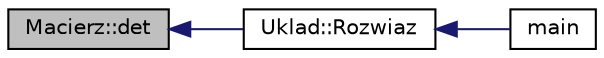 digraph G
{
  edge [fontname="Helvetica",fontsize="10",labelfontname="Helvetica",labelfontsize="10"];
  node [fontname="Helvetica",fontsize="10",shape=record];
  rankdir="LR";
  Node1 [label="Macierz::det",height=0.2,width=0.4,color="black", fillcolor="grey75", style="filled" fontcolor="black"];
  Node1 -> Node2 [dir="back",color="midnightblue",fontsize="10",style="solid",fontname="Helvetica"];
  Node2 [label="Uklad::Rozwiaz",height=0.2,width=0.4,color="black", fillcolor="white", style="filled",URL="$class_uklad.html#a020737e587ee13154b1d0c9aca2fa3d2",tooltip="Funkcja ma za zadanie rozwiązać układ równań Cramera."];
  Node2 -> Node3 [dir="back",color="midnightblue",fontsize="10",style="solid",fontname="Helvetica"];
  Node3 [label="main",height=0.2,width=0.4,color="black", fillcolor="white", style="filled",URL="$main_8cpp.html#ac4c0f8a8146b128f1b8f920e3a9c3b1e"];
}
